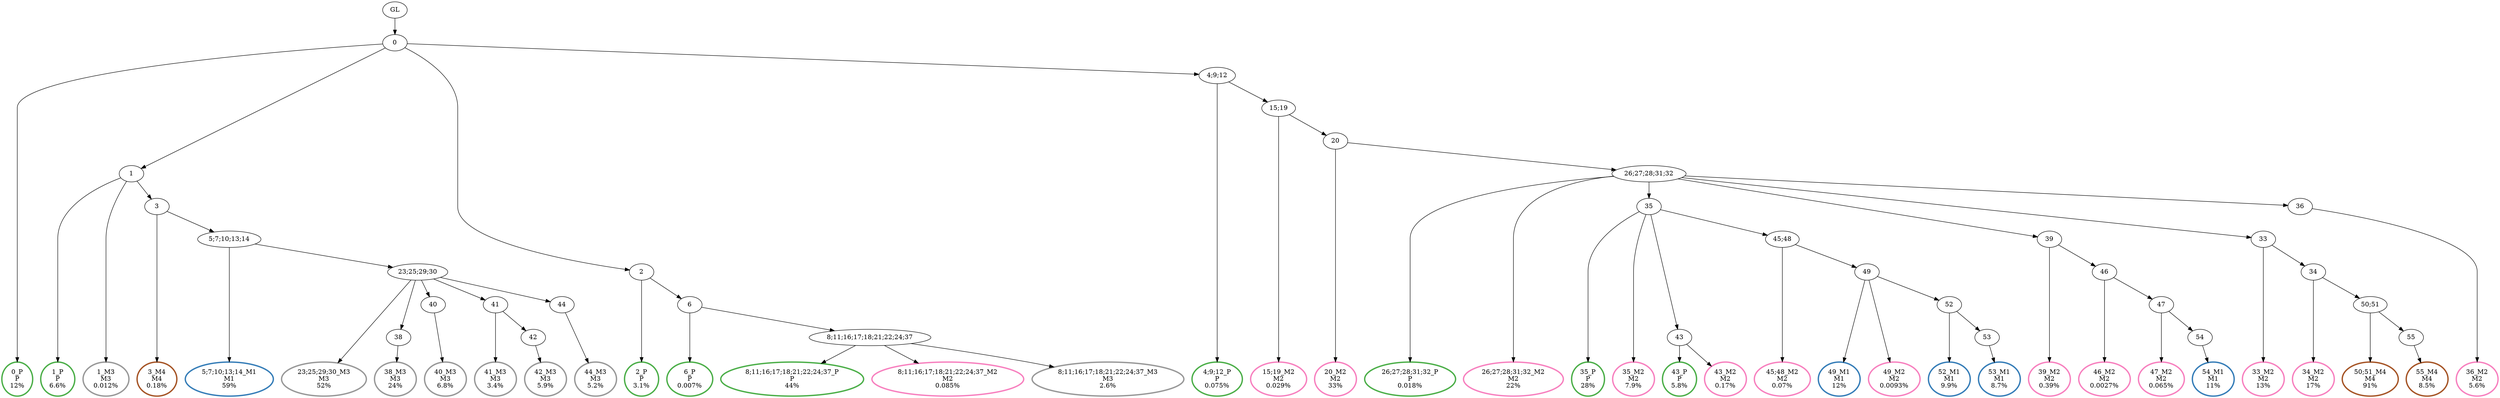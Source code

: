 digraph T {
	{
		rank=same
		69 [penwidth=3,colorscheme=set19,color=3,label="0_P\nP\n12%"]
		67 [penwidth=3,colorscheme=set19,color=3,label="1_P\nP\n6.6%"]
		65 [penwidth=3,colorscheme=set19,color=3,label="2_P\nP\n3.1%"]
		63 [penwidth=3,colorscheme=set19,color=3,label="6_P\nP\n0.007%"]
		61 [penwidth=3,colorscheme=set19,color=3,label="8;11;16;17;18;21;22;24;37_P\nP\n44%"]
		59 [penwidth=3,colorscheme=set19,color=3,label="4;9;12_P\nP\n0.075%"]
		55 [penwidth=3,colorscheme=set19,color=3,label="26;27;28;31;32_P\nP\n0.018%"]
		53 [penwidth=3,colorscheme=set19,color=3,label="35_P\nP\n28%"]
		51 [penwidth=3,colorscheme=set19,color=3,label="43_P\nP\n5.8%"]
		48 [penwidth=3,colorscheme=set19,color=2,label="5;7;10;13;14_M1\nM1\n59%"]
		45 [penwidth=3,colorscheme=set19,color=2,label="49_M1\nM1\n12%"]
		43 [penwidth=3,colorscheme=set19,color=2,label="52_M1\nM1\n9.9%"]
		41 [penwidth=3,colorscheme=set19,color=2,label="53_M1\nM1\n8.7%"]
		36 [penwidth=3,colorscheme=set19,color=2,label="54_M1\nM1\n11%"]
		35 [penwidth=3,colorscheme=set19,color=8,label="8;11;16;17;18;21;22;24;37_M2\nM2\n0.085%"]
		34 [penwidth=3,colorscheme=set19,color=8,label="15;19_M2\nM2\n0.029%"]
		33 [penwidth=3,colorscheme=set19,color=8,label="20_M2\nM2\n33%"]
		32 [penwidth=3,colorscheme=set19,color=8,label="26;27;28;31;32_M2\nM2\n22%"]
		30 [penwidth=3,colorscheme=set19,color=8,label="33_M2\nM2\n13%"]
		28 [penwidth=3,colorscheme=set19,color=8,label="34_M2\nM2\n17%"]
		27 [penwidth=3,colorscheme=set19,color=8,label="35_M2\nM2\n7.9%"]
		26 [penwidth=3,colorscheme=set19,color=8,label="43_M2\nM2\n0.17%"]
		25 [penwidth=3,colorscheme=set19,color=8,label="45;48_M2\nM2\n0.07%"]
		24 [penwidth=3,colorscheme=set19,color=8,label="49_M2\nM2\n0.0093%"]
		22 [penwidth=3,colorscheme=set19,color=8,label="36_M2\nM2\n5.6%"]
		21 [penwidth=3,colorscheme=set19,color=8,label="39_M2\nM2\n0.39%"]
		20 [penwidth=3,colorscheme=set19,color=8,label="46_M2\nM2\n0.0027%"]
		19 [penwidth=3,colorscheme=set19,color=8,label="47_M2\nM2\n0.065%"]
		18 [penwidth=3,colorscheme=set19,color=9,label="1_M3\nM3\n0.012%"]
		16 [penwidth=3,colorscheme=set19,color=9,label="23;25;29;30_M3\nM3\n52%"]
		14 [penwidth=3,colorscheme=set19,color=9,label="38_M3\nM3\n24%"]
		12 [penwidth=3,colorscheme=set19,color=9,label="40_M3\nM3\n6.8%"]
		10 [penwidth=3,colorscheme=set19,color=9,label="41_M3\nM3\n3.4%"]
		8 [penwidth=3,colorscheme=set19,color=9,label="42_M3\nM3\n5.9%"]
		6 [penwidth=3,colorscheme=set19,color=9,label="44_M3\nM3\n5.2%"]
		5 [penwidth=3,colorscheme=set19,color=9,label="8;11;16;17;18;21;22;24;37_M3\nM3\n2.6%"]
		4 [penwidth=3,colorscheme=set19,color=7,label="3_M4\nM4\n0.18%"]
		2 [penwidth=3,colorscheme=set19,color=7,label="50;51_M4\nM4\n91%"]
		0 [penwidth=3,colorscheme=set19,color=7,label="55_M4\nM4\n8.5%"]
	}
	71 [label="GL"]
	70 [label="0"]
	68 [label="1"]
	66 [label="2"]
	64 [label="6"]
	62 [label="8;11;16;17;18;21;22;24;37"]
	60 [label="4;9;12"]
	58 [label="15;19"]
	57 [label="20"]
	56 [label="26;27;28;31;32"]
	54 [label="35"]
	52 [label="43"]
	50 [label="3"]
	49 [label="5;7;10;13;14"]
	47 [label="45;48"]
	46 [label="49"]
	44 [label="52"]
	42 [label="53"]
	40 [label="39"]
	39 [label="46"]
	38 [label="47"]
	37 [label="54"]
	31 [label="33"]
	29 [label="34"]
	23 [label="36"]
	17 [label="23;25;29;30"]
	15 [label="38"]
	13 [label="40"]
	11 [label="41"]
	9 [label="42"]
	7 [label="44"]
	3 [label="50;51"]
	1 [label="55"]
	71 -> 70
	70 -> 69
	70 -> 68
	70 -> 66
	70 -> 60
	68 -> 67
	68 -> 50
	68 -> 18
	66 -> 65
	66 -> 64
	64 -> 63
	64 -> 62
	62 -> 61
	62 -> 35
	62 -> 5
	60 -> 59
	60 -> 58
	58 -> 57
	58 -> 34
	57 -> 56
	57 -> 33
	56 -> 55
	56 -> 54
	56 -> 40
	56 -> 32
	56 -> 31
	56 -> 23
	54 -> 53
	54 -> 52
	54 -> 47
	54 -> 27
	52 -> 51
	52 -> 26
	50 -> 49
	50 -> 4
	49 -> 48
	49 -> 17
	47 -> 46
	47 -> 25
	46 -> 45
	46 -> 44
	46 -> 24
	44 -> 43
	44 -> 42
	42 -> 41
	40 -> 39
	40 -> 21
	39 -> 38
	39 -> 20
	38 -> 37
	38 -> 19
	37 -> 36
	31 -> 30
	31 -> 29
	29 -> 28
	29 -> 3
	23 -> 22
	17 -> 16
	17 -> 15
	17 -> 13
	17 -> 11
	17 -> 7
	15 -> 14
	13 -> 12
	11 -> 10
	11 -> 9
	9 -> 8
	7 -> 6
	3 -> 2
	3 -> 1
	1 -> 0
}

